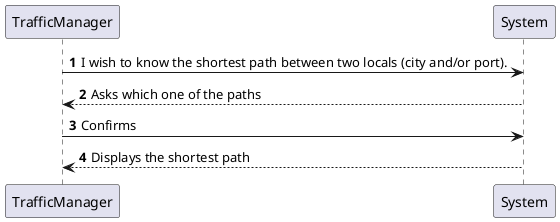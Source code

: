 @startuml
'https://plantuml.com/sequence-diagram

autonumber

TrafficManager -> System :  I wish to know the shortest path between two locals (city and/or port).
System --> TrafficManager: Asks which one of the paths
TrafficManager -> System : Confirms
System --> TrafficManager : Displays the shortest path

@enduml